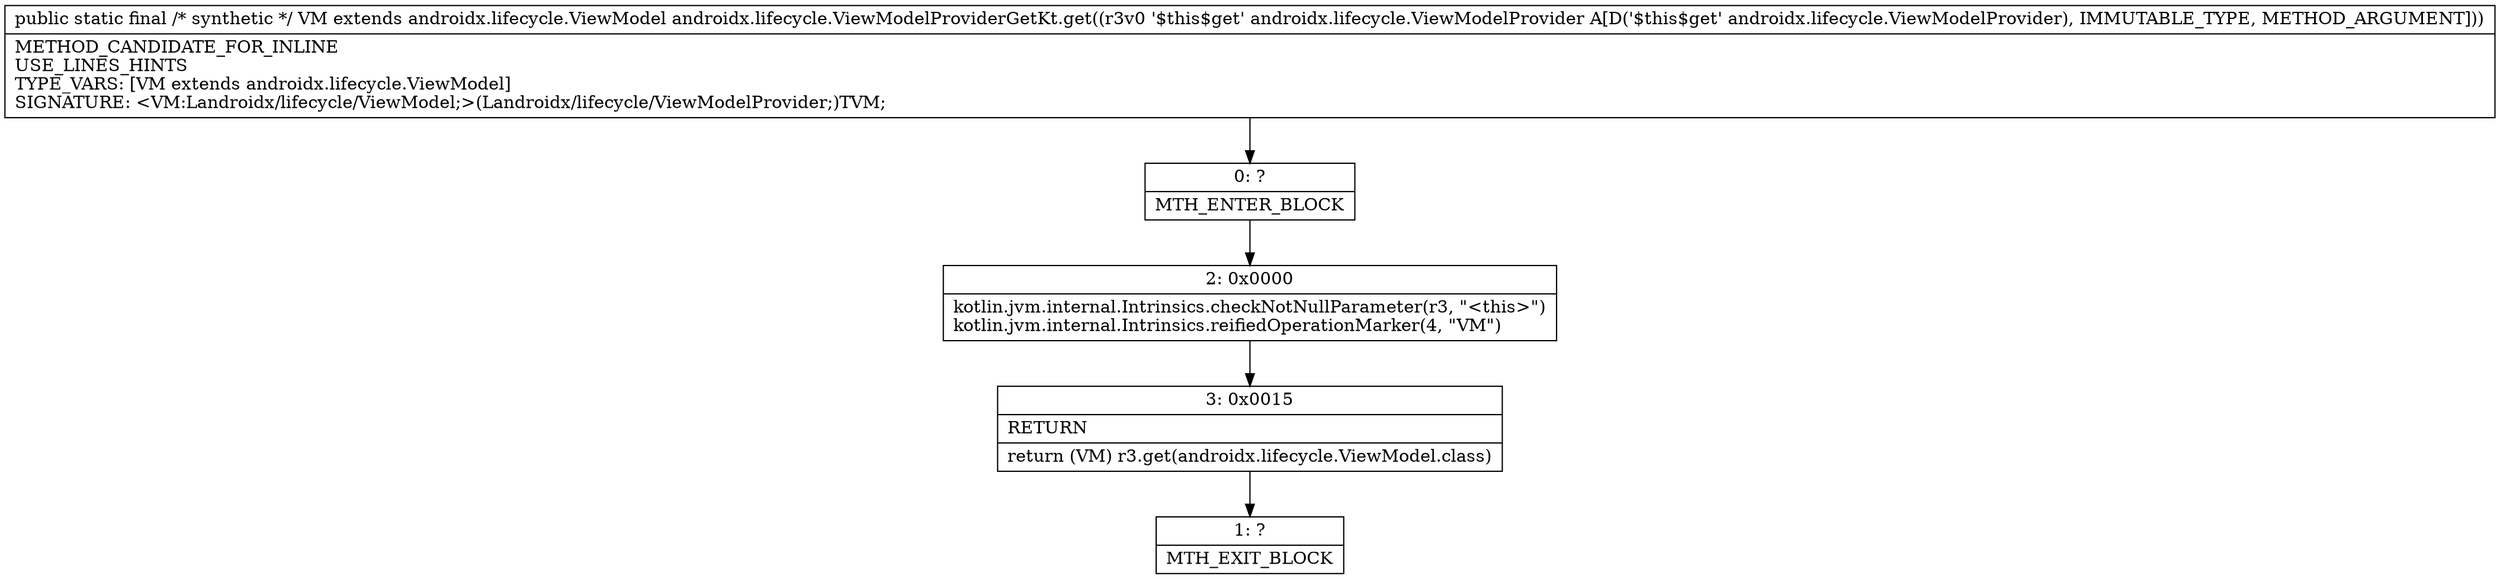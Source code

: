 digraph "CFG forandroidx.lifecycle.ViewModelProviderGetKt.get(Landroidx\/lifecycle\/ViewModelProvider;)Landroidx\/lifecycle\/ViewModel;" {
Node_0 [shape=record,label="{0\:\ ?|MTH_ENTER_BLOCK\l}"];
Node_2 [shape=record,label="{2\:\ 0x0000|kotlin.jvm.internal.Intrinsics.checkNotNullParameter(r3, \"\<this\>\")\lkotlin.jvm.internal.Intrinsics.reifiedOperationMarker(4, \"VM\")\l}"];
Node_3 [shape=record,label="{3\:\ 0x0015|RETURN\l|return (VM) r3.get(androidx.lifecycle.ViewModel.class)\l}"];
Node_1 [shape=record,label="{1\:\ ?|MTH_EXIT_BLOCK\l}"];
MethodNode[shape=record,label="{public static final \/* synthetic *\/ VM extends androidx.lifecycle.ViewModel androidx.lifecycle.ViewModelProviderGetKt.get((r3v0 '$this$get' androidx.lifecycle.ViewModelProvider A[D('$this$get' androidx.lifecycle.ViewModelProvider), IMMUTABLE_TYPE, METHOD_ARGUMENT]))  | METHOD_CANDIDATE_FOR_INLINE\lUSE_LINES_HINTS\lTYPE_VARS: [VM extends androidx.lifecycle.ViewModel]\lSIGNATURE: \<VM:Landroidx\/lifecycle\/ViewModel;\>(Landroidx\/lifecycle\/ViewModelProvider;)TVM;\l}"];
MethodNode -> Node_0;Node_0 -> Node_2;
Node_2 -> Node_3;
Node_3 -> Node_1;
}

